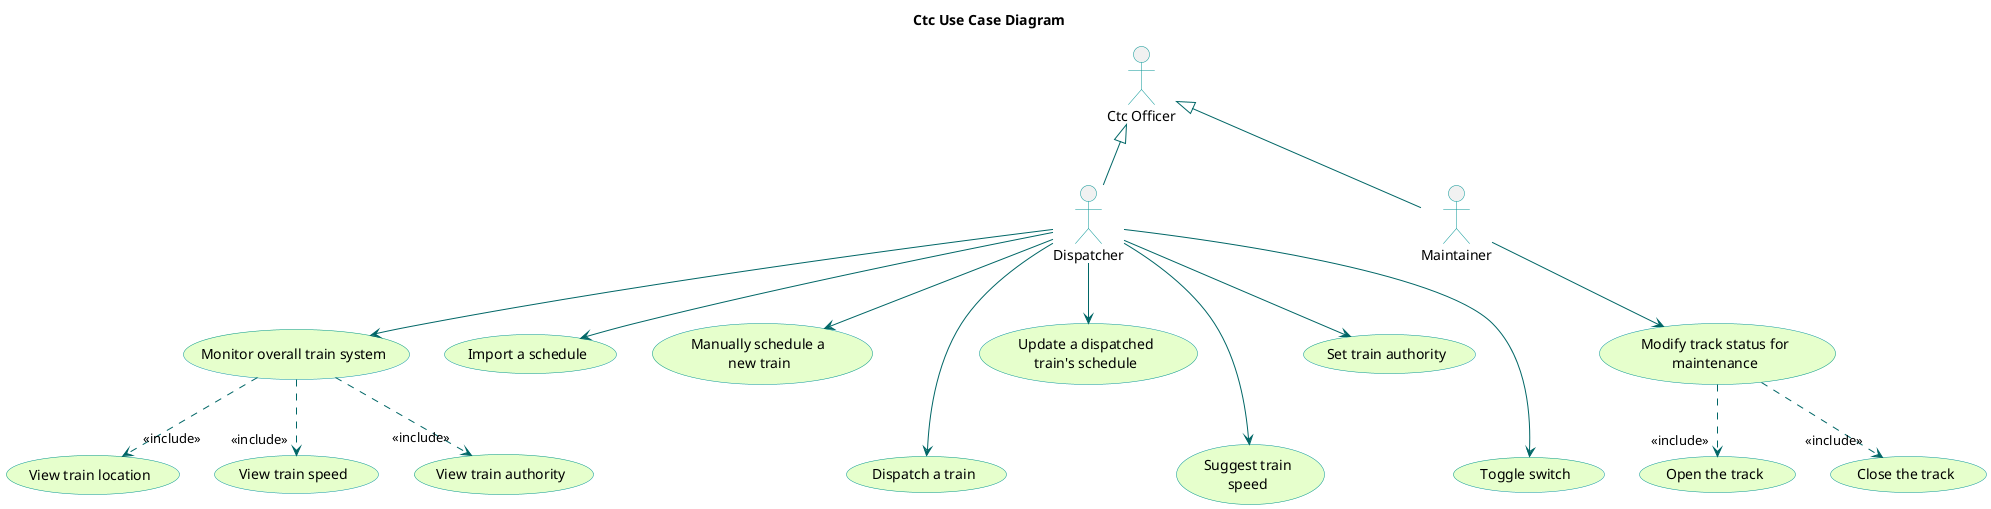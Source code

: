 @startuml
title Ctc Use Case Diagram
skinparam backgroundColor transparent'
skinparam usecaseBackgroundColor #e6ffcc
skinparam usecaseBorderColor 	#049595
skinparam actorBorderColor 	#049595
skinparam packageBorderColor  #049595
skinparam arrowColor #006666

:Ctc Officer: as c
:Dispatcher: as d
:Maintainer: as m
c <|-- d
c <|-- m
(Monitor overall train system) as mots
(Modify track status for\nmaintenance) as mts
d --> (Import a schedule)
d --> (Manually schedule a \nnew train)
d ---> (Dispatch a train)
d --> (Update a dispatched\ntrain's schedule)
d ---> (Suggest train\nspeed)
d --> (Set train authority)
d ---> (Toggle switch)
d --> mots
mots .->"<<include>>" (View train location)
mots .->"<<include>>" (View train speed)
mots .->"<<include>>" (View train authority)

m --> mts
mts .->"<<include>>" (Open the track)
mts .->"<<include>>" (Close the track)
@enduml
